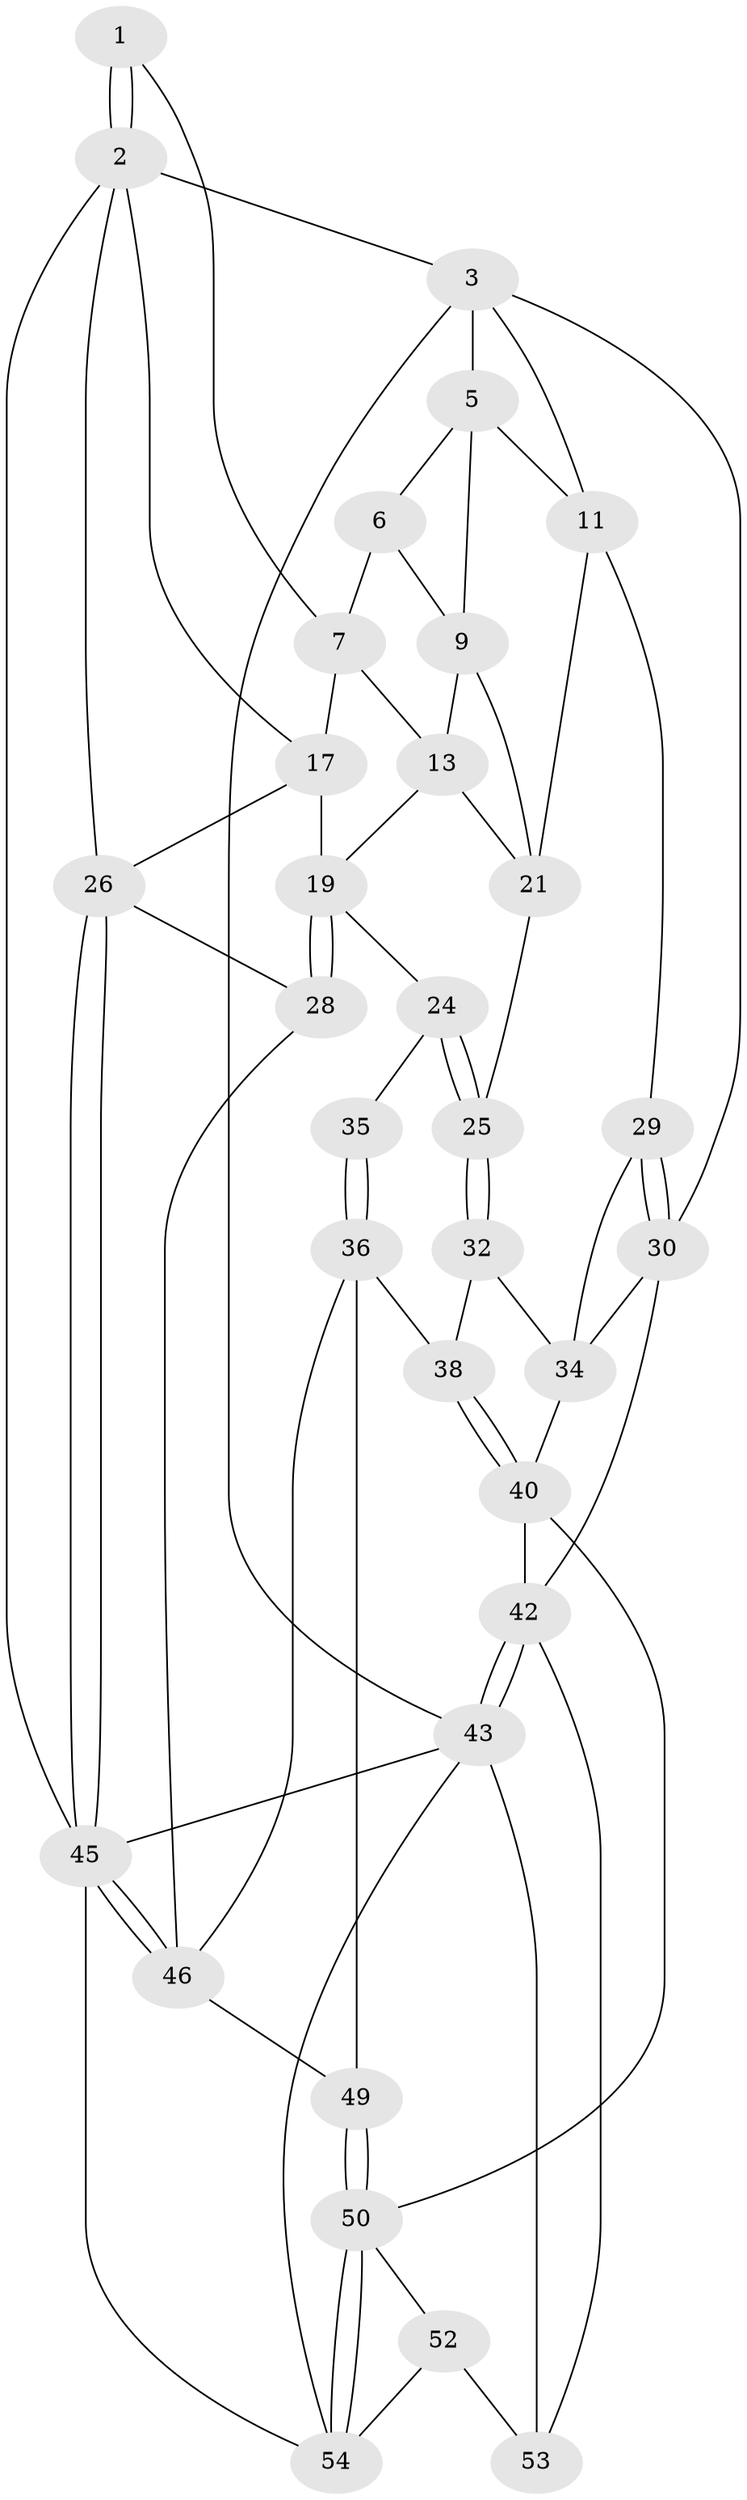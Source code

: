 // Generated by graph-tools (version 1.1) at 2025/52/02/27/25 19:52:39]
// undirected, 33 vertices, 73 edges
graph export_dot {
graph [start="1"]
  node [color=gray90,style=filled];
  1 [pos="+0.8349729461898896+0"];
  2 [pos="+1+0",super="+16"];
  3 [pos="+0+0",super="+4"];
  5 [pos="+0.34178990308153934+0",super="+10"];
  6 [pos="+0.4044471662271136+0",super="+8"];
  7 [pos="+0.6954341325889072+0.1261148153902684",super="+12"];
  9 [pos="+0.4662628696172645+0.19720970241635497",super="+15"];
  11 [pos="+0.21296121094644543+0.32515403653665864",super="+22"];
  13 [pos="+0.6992510145052658+0.19042767882965536",super="+14"];
  17 [pos="+0.8545899739138496+0.21460456854825116",super="+18"];
  19 [pos="+0.646458030774843+0.5383095784026449",super="+20"];
  21 [pos="+0.3809217964428681+0.37576991035715257",super="+23"];
  24 [pos="+0.6075071971771291+0.50526829999058"];
  25 [pos="+0.5708030799529917+0.45720843800374006"];
  26 [pos="+1+0.483718666958755",super="+27"];
  28 [pos="+0.651532440107428+0.5505571336027696"];
  29 [pos="+0.19268127908907387+0.35928936792448857"];
  30 [pos="+0+0.38773860444853836",super="+31"];
  32 [pos="+0.25419648637335174+0.48259457856477755",super="+33"];
  34 [pos="+0.23829955673416356+0.46866877812600255",super="+39"];
  35 [pos="+0.3945562063665049+0.5444909883677873"];
  36 [pos="+0.3697286445722681+0.6574701275069429",super="+37"];
  38 [pos="+0.3132664598782931+0.6701650714729541"];
  40 [pos="+0.2253940192237821+0.7529671486118342",super="+41"];
  42 [pos="+0+0.7182498714081342",super="+44"];
  43 [pos="+0+1",super="+56"];
  45 [pos="+1+1",super="+48"];
  46 [pos="+0.6803088412690155+0.6766007507734065",super="+47"];
  49 [pos="+0.46485654702029194+0.8515431691586998"];
  50 [pos="+0.46029628007186546+0.8580137069193032",super="+51"];
  52 [pos="+0.2755708515789768+0.9083786863751806"];
  53 [pos="+0.1266350029747895+0.9209275299528477"];
  54 [pos="+0.463326737655715+1",super="+55"];
  1 -- 2;
  1 -- 2;
  1 -- 7;
  2 -- 3;
  2 -- 45;
  2 -- 17;
  2 -- 26;
  3 -- 43;
  3 -- 30;
  3 -- 11;
  3 -- 5;
  5 -- 6;
  5 -- 9;
  5 -- 11;
  6 -- 9;
  6 -- 7;
  7 -- 17;
  7 -- 13;
  9 -- 21;
  9 -- 13;
  11 -- 29;
  11 -- 21;
  13 -- 19;
  13 -- 21;
  17 -- 26;
  17 -- 19;
  19 -- 28;
  19 -- 28;
  19 -- 24;
  21 -- 25;
  24 -- 25;
  24 -- 25;
  24 -- 35;
  25 -- 32;
  25 -- 32;
  26 -- 45;
  26 -- 45;
  26 -- 28;
  28 -- 46;
  29 -- 30;
  29 -- 30;
  29 -- 34;
  30 -- 34;
  30 -- 42;
  32 -- 34;
  32 -- 38;
  34 -- 40;
  35 -- 36;
  35 -- 36;
  36 -- 49;
  36 -- 38;
  36 -- 46;
  38 -- 40;
  38 -- 40;
  40 -- 50;
  40 -- 42;
  42 -- 43;
  42 -- 43;
  42 -- 53;
  43 -- 53;
  43 -- 45;
  43 -- 54;
  45 -- 46;
  45 -- 46;
  45 -- 54;
  46 -- 49;
  49 -- 50;
  49 -- 50;
  50 -- 54;
  50 -- 54;
  50 -- 52;
  52 -- 53;
  52 -- 54;
}
